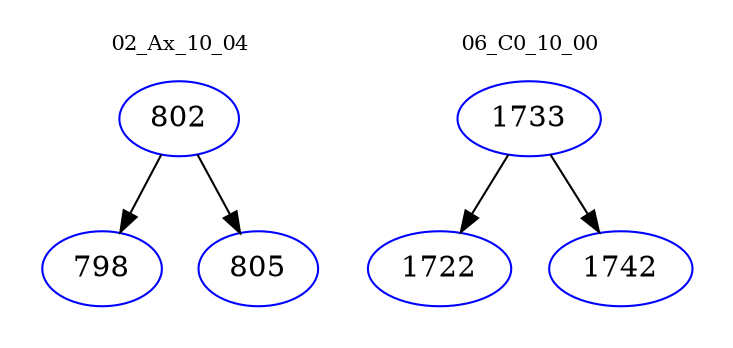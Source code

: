 digraph{
subgraph cluster_0 {
color = white
label = "02_Ax_10_04";
fontsize=10;
T0_802 [label="802", color="blue"]
T0_802 -> T0_798 [color="black"]
T0_798 [label="798", color="blue"]
T0_802 -> T0_805 [color="black"]
T0_805 [label="805", color="blue"]
}
subgraph cluster_1 {
color = white
label = "06_C0_10_00";
fontsize=10;
T1_1733 [label="1733", color="blue"]
T1_1733 -> T1_1722 [color="black"]
T1_1722 [label="1722", color="blue"]
T1_1733 -> T1_1742 [color="black"]
T1_1742 [label="1742", color="blue"]
}
}
